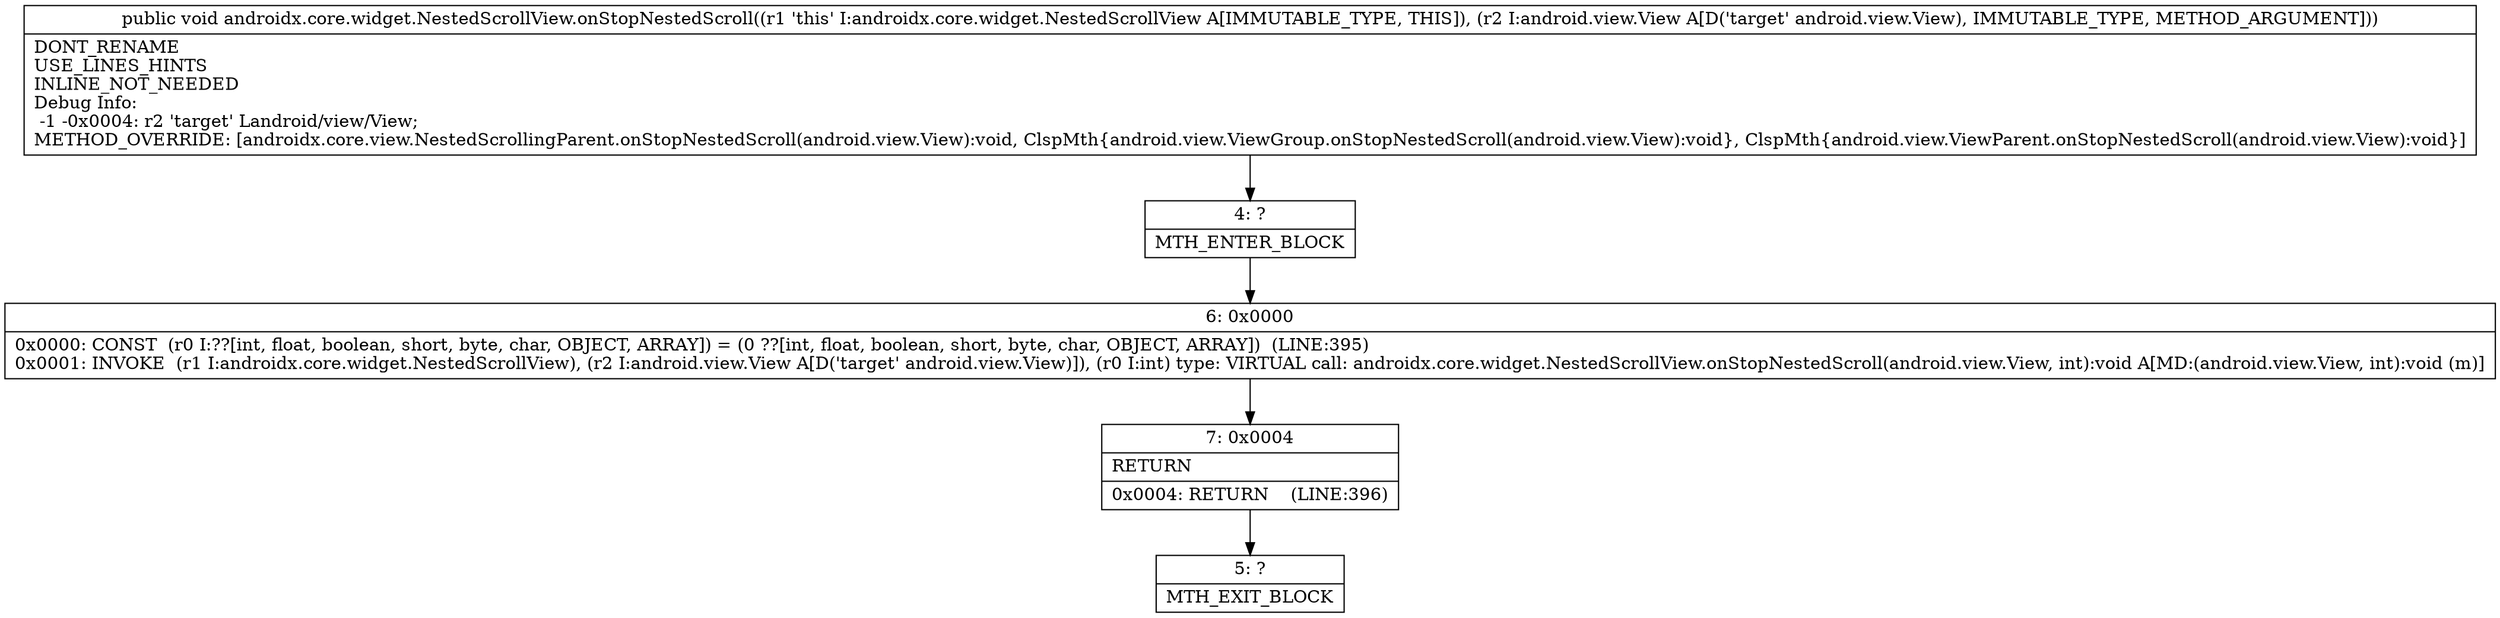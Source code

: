 digraph "CFG forandroidx.core.widget.NestedScrollView.onStopNestedScroll(Landroid\/view\/View;)V" {
Node_4 [shape=record,label="{4\:\ ?|MTH_ENTER_BLOCK\l}"];
Node_6 [shape=record,label="{6\:\ 0x0000|0x0000: CONST  (r0 I:??[int, float, boolean, short, byte, char, OBJECT, ARRAY]) = (0 ??[int, float, boolean, short, byte, char, OBJECT, ARRAY])  (LINE:395)\l0x0001: INVOKE  (r1 I:androidx.core.widget.NestedScrollView), (r2 I:android.view.View A[D('target' android.view.View)]), (r0 I:int) type: VIRTUAL call: androidx.core.widget.NestedScrollView.onStopNestedScroll(android.view.View, int):void A[MD:(android.view.View, int):void (m)]\l}"];
Node_7 [shape=record,label="{7\:\ 0x0004|RETURN\l|0x0004: RETURN    (LINE:396)\l}"];
Node_5 [shape=record,label="{5\:\ ?|MTH_EXIT_BLOCK\l}"];
MethodNode[shape=record,label="{public void androidx.core.widget.NestedScrollView.onStopNestedScroll((r1 'this' I:androidx.core.widget.NestedScrollView A[IMMUTABLE_TYPE, THIS]), (r2 I:android.view.View A[D('target' android.view.View), IMMUTABLE_TYPE, METHOD_ARGUMENT]))  | DONT_RENAME\lUSE_LINES_HINTS\lINLINE_NOT_NEEDED\lDebug Info:\l  \-1 \-0x0004: r2 'target' Landroid\/view\/View;\lMETHOD_OVERRIDE: [androidx.core.view.NestedScrollingParent.onStopNestedScroll(android.view.View):void, ClspMth\{android.view.ViewGroup.onStopNestedScroll(android.view.View):void\}, ClspMth\{android.view.ViewParent.onStopNestedScroll(android.view.View):void\}]\l}"];
MethodNode -> Node_4;Node_4 -> Node_6;
Node_6 -> Node_7;
Node_7 -> Node_5;
}

